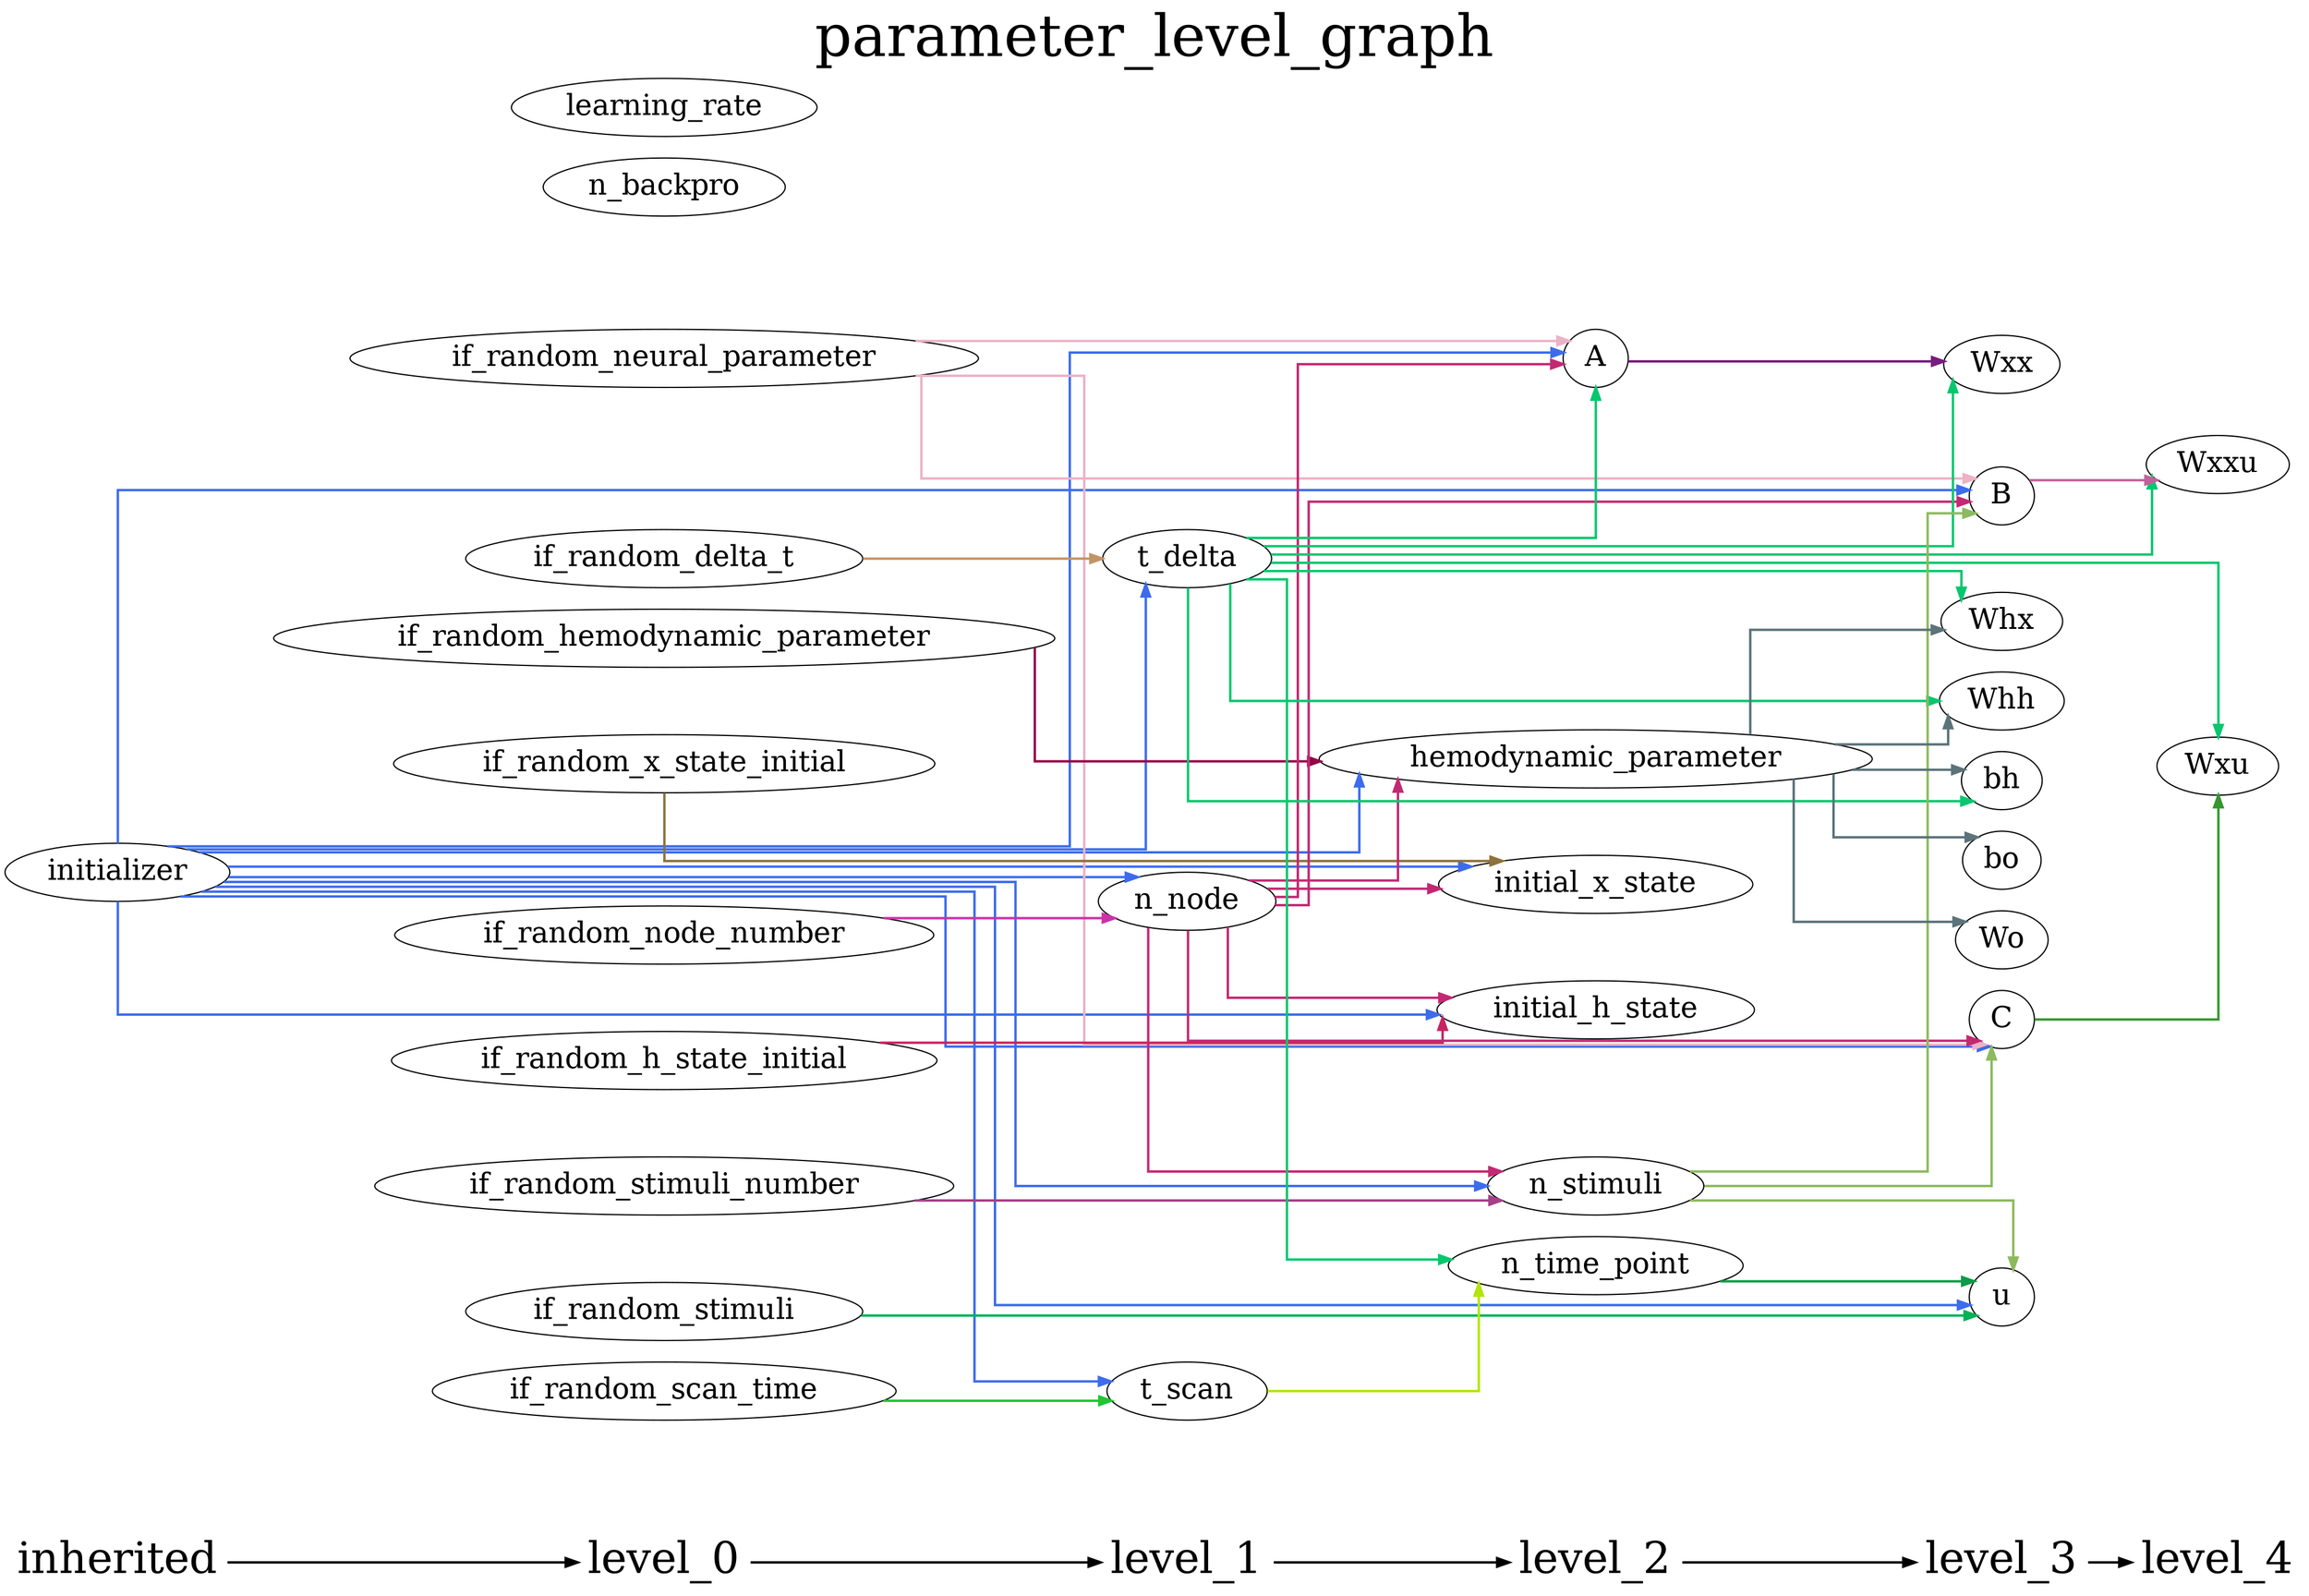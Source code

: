 digraph G {
          splines=ortho;
          fontsize = 48;
          rankdir = "LR";
          node[fontsize=24];
          edge[penwidth=2];
          {
          node [shape=plaintext fontsize=36];
          inherited -> 
          level_0 -> 
          level_1 -> 
          level_2 -> 
          level_3 -> 
          level_4
          }
          {rank = same;
          inherited;
          initializer;
          }
          {rank = same;
          level_0;
          if_random_neural_parameter;
          if_random_hemodynamic_parameter;
          if_random_x_state_initial;
          if_random_h_state_initial;
          if_random_stimuli;
          if_random_node_number;
          if_random_stimuli_number;
          if_random_delta_t;
          if_random_scan_time;
          n_backpro;
          learning_rate;
          }
          {rank = same;
          level_1;
          n_node;
          t_delta;
          t_scan;
          }
          {rank = same;
          level_2;
          n_time_point;
          n_stimuli;
          A;
          hemodynamic_parameter;
          initial_x_state;
          initial_h_state;
          }
          {rank = same;
          level_3;
          u;
          B;
          C;
          Wxx;
          Whx;
          Whh;
          bh;
          Wo;
          bo;
          }
          {rank = same;
          level_4;
          Wxxu;
          Wxu;
          }
          Wxx ;
          if_random_x_state_initial -> initial_x_state [color="#8E723B"];
          initial_h_state ;
          bo ;
          initializer -> initial_h_state [color="#3C6CEC"];
          initializer -> t_delta [color="#3C6CEC"];
          initializer -> C [color="#3C6CEC"];
          initializer -> u [color="#3C6CEC"];
          initializer -> initial_x_state [color="#3C6CEC"];
          initializer -> B [color="#3C6CEC"];
          initializer -> n_stimuli [color="#3C6CEC"];
          initializer -> t_scan [color="#3C6CEC"];
          initializer -> hemodynamic_parameter [color="#3C6CEC"];
          initializer -> A [color="#3C6CEC"];
          initializer -> n_node [color="#3C6CEC"];
          if_random_hemodynamic_parameter -> hemodynamic_parameter [color="#950547"];
          Wxu ;
          bh ;
          n_backpro ;
          t_delta -> Wxx [color="#07C76E"];
          t_delta -> Wxu [color="#07C76E"];
          t_delta -> bh [color="#07C76E"];
          t_delta -> Whx [color="#07C76E"];
          t_delta -> Whh [color="#07C76E"];
          t_delta -> Wxxu [color="#07C76E"];
          t_delta -> n_time_point [color="#07C76E"];
          t_delta -> A [color="#07C76E"];
          learning_rate ;
          Whx ;
          Whh ;
          if_random_neural_parameter -> C [color="#ECB2C6"];
          if_random_neural_parameter -> B [color="#ECB2C6"];
          if_random_neural_parameter -> A [color="#ECB2C6"];
          Wxxu ;
          C -> Wxu [color="#359730"];
          if_random_stimuli -> u [color="#04B156"];
          if_random_h_state_initial -> initial_h_state [color="#CA2361"];
          Wo ;
          if_random_stimuli_number -> n_stimuli [color="#A64088"];
          if_random_node_number -> n_node [color="#CC32A9"];
          u ;
          if_random_scan_time -> t_scan [color="#20C633"];
          initial_x_state ;
          if_random_delta_t -> t_delta [color="#C39364"];
          B -> Wxxu [color="#C3619C"];
          n_stimuli -> C [color="#8CBA5E"];
          n_stimuli -> u [color="#8CBA5E"];
          n_stimuli -> B [color="#8CBA5E"];
          t_scan -> n_time_point [color="#B3E508"];
          n_time_point -> u [color="#0B9B49"];
          hemodynamic_parameter -> bo [color="#5C737A"];
          hemodynamic_parameter -> bh [color="#5C737A"];
          hemodynamic_parameter -> Whx [color="#5C737A"];
          hemodynamic_parameter -> Whh [color="#5C737A"];
          hemodynamic_parameter -> Wo [color="#5C737A"];
          A -> Wxx [color="#781B7E"];
          n_node -> initial_h_state [color="#C32972"];
          n_node -> C [color="#C32972"];
          n_node -> initial_x_state [color="#C32972"];
          n_node -> B [color="#C32972"];
          n_node -> n_stimuli [color="#C32972"];
          n_node -> hemodynamic_parameter [color="#C32972"];
          n_node -> A [color="#C32972"];
          labelloc = "t";
          label = "parameter_level_graph";
}